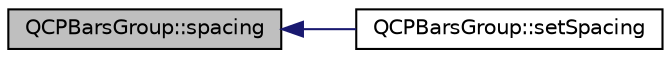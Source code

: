 digraph "QCPBarsGroup::spacing"
{
  edge [fontname="Helvetica",fontsize="10",labelfontname="Helvetica",labelfontsize="10"];
  node [fontname="Helvetica",fontsize="10",shape=record];
  rankdir="LR";
  Node1 [label="QCPBarsGroup::spacing",height=0.2,width=0.4,color="black", fillcolor="grey75", style="filled", fontcolor="black"];
  Node1 -> Node2 [dir="back",color="midnightblue",fontsize="10",style="solid",fontname="Helvetica"];
  Node2 [label="QCPBarsGroup::setSpacing",height=0.2,width=0.4,color="black", fillcolor="white", style="filled",URL="$class_q_c_p_bars_group.html#aa553d327479d72a0c3dafcc724a190e2"];
}
